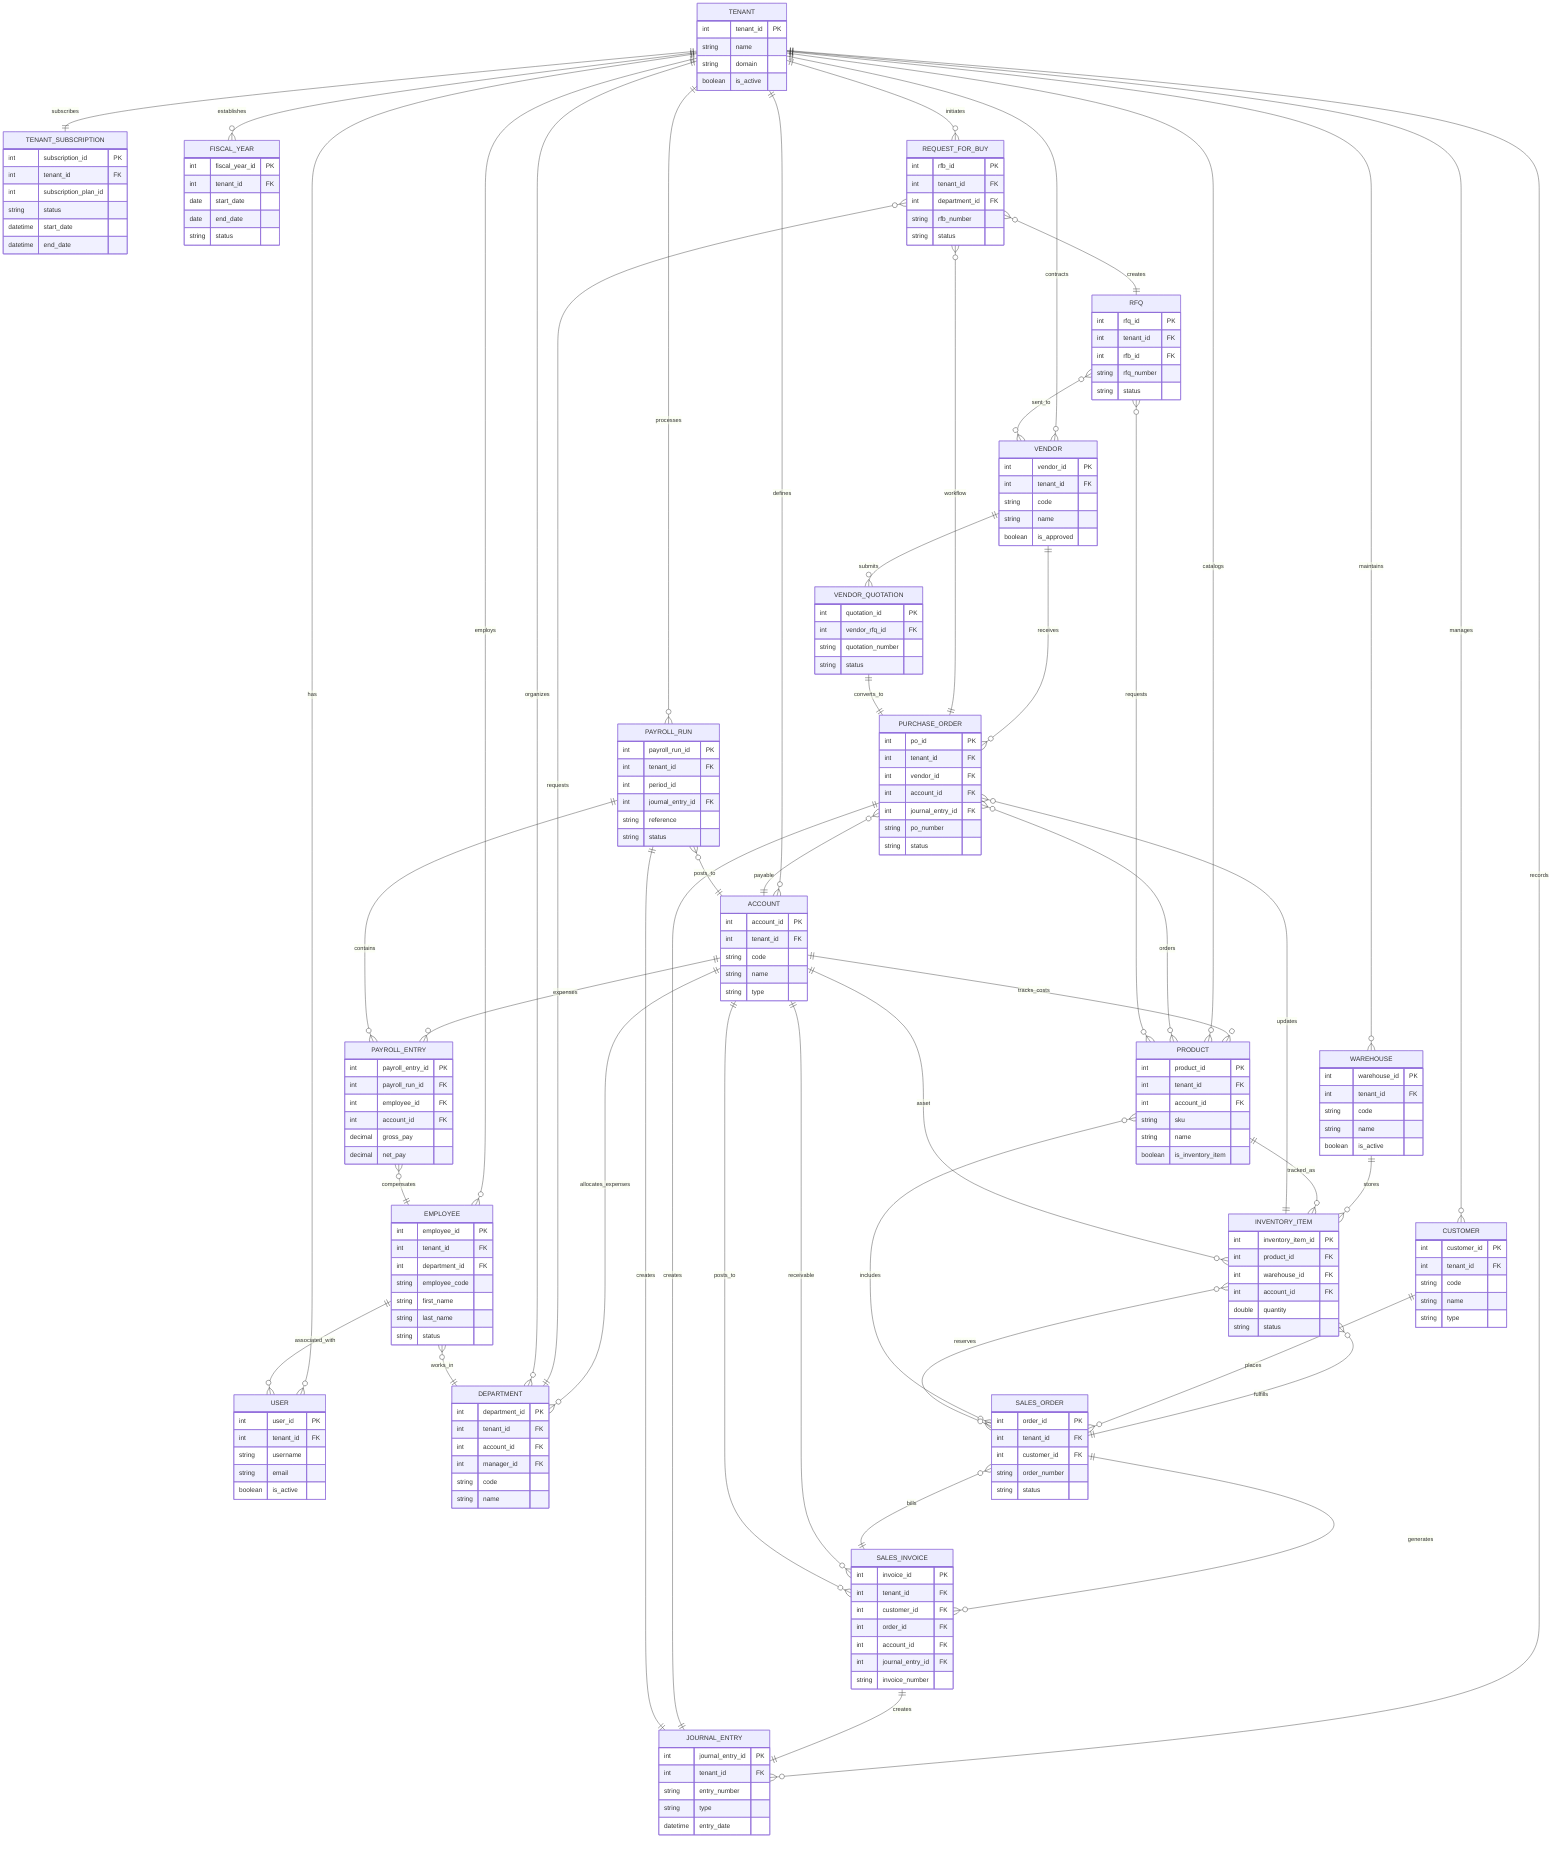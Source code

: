 erDiagram
    %% ======================
    %% Core System
    %% ======================
    TENANT ||--|| TENANT_SUBSCRIPTION : subscribes
    TENANT ||--o{ USER : has
    
    TENANT {
        int tenant_id PK
        string name
        string domain
        boolean is_active
    }
    
    TENANT_SUBSCRIPTION {
        int subscription_id PK
        int tenant_id FK
        int subscription_plan_id
        string status
        datetime start_date
        datetime end_date
    }
    
    USER {
        int user_id PK
        int tenant_id FK
        string username
        string email
        boolean is_active
    }
    
    %% ======================
    %% Accounting Module
    %% ======================
    TENANT ||--o{ ACCOUNT : defines
    TENANT ||--o{ JOURNAL_ENTRY : records
    TENANT ||--o{ FISCAL_YEAR : establishes
    SALES_INVOICE }o--|| ACCOUNT : receivable
    SALES_INVOICE ||--|| JOURNAL_ENTRY : creates
    INVENTORY_ITEM }o--|| ACCOUNT : asset
    PURCHASE_ORDER ||--|| JOURNAL_ENTRY : creates
    PURCHASE_ORDER }o--|| ACCOUNT : payable
    PAYROLL_RUN ||--|| JOURNAL_ENTRY : creates
    ACCOUNT ||--o{ PRODUCT : tracks_costs
    ACCOUNT ||--o{ DEPARTMENT : allocates_expenses
    ACCOUNT ||--o{ PAYROLL_ENTRY : expenses
    SALES_INVOICE }o--|| ACCOUNT : posts_to
    PAYROLL_RUN }o--|| ACCOUNT : posts_to
    
    ACCOUNT {
        int account_id PK
        int tenant_id FK
        string code
        string name
        string type
    }
    
    JOURNAL_ENTRY {
        int journal_entry_id PK
        int tenant_id FK
        string entry_number
        string type
        datetime entry_date
    }
    
    FISCAL_YEAR {
        int fiscal_year_id PK
        int tenant_id FK
        date start_date
        date end_date
        string status
    }
    
    %% ======================
    %% Inventory Module
    %% ======================
    TENANT ||--o{ PRODUCT : catalogs
    TENANT ||--o{ WAREHOUSE : maintains
    WAREHOUSE ||--o{ INVENTORY_ITEM : stores
    PRODUCT ||--o{ INVENTORY_ITEM : tracked_as
    SALES_ORDER }o--o{ PRODUCT : includes
    SALES_ORDER }o--o{ INVENTORY_ITEM : reserves
    PURCHASE_ORDER }o--o{ PRODUCT : orders
    RFQ }o--o{ PRODUCT : requests
    INVENTORY_ITEM }o--|| SALES_ORDER : fulfills
    PURCHASE_ORDER }o--|| INVENTORY_ITEM : updates
    
    PRODUCT {
        int product_id PK
        int tenant_id FK
        int account_id FK
        string sku
        string name
        boolean is_inventory_item
    }
    
    WAREHOUSE {
        int warehouse_id PK
        int tenant_id FK
        string code
        string name
        boolean is_active
    }
    
    INVENTORY_ITEM {
        int inventory_item_id PK
        int product_id FK
        int warehouse_id FK
        int account_id FK
        double quantity
        string status
    }
    
    %% ======================
    %% Sales Module
    %% ======================
    TENANT ||--o{ CUSTOMER : manages
    CUSTOMER ||--o{ SALES_ORDER : places
    SALES_ORDER ||--o{ SALES_INVOICE : generates
    SALES_ORDER }o--|| SALES_INVOICE : bills
    
    CUSTOMER {
        int customer_id PK
        int tenant_id FK
        string code
        string name
        string type
    }
    
    SALES_ORDER {
        int order_id PK
        int tenant_id FK
        int customer_id FK
        string order_number
        string status
    }
    
    SALES_INVOICE {
        int invoice_id PK
        int tenant_id FK
        int customer_id FK
        int order_id FK
        int account_id FK
        int journal_entry_id FK
        string invoice_number
    }
    
    %% ======================
    %% Procurement Module
    %% ======================
    TENANT ||--o{ VENDOR : contracts
    TENANT ||--o{ REQUEST_FOR_BUY : initiates
    VENDOR ||--o{ PURCHASE_ORDER : receives
    REQUEST_FOR_BUY }o--|| DEPARTMENT : requests
    REQUEST_FOR_BUY }o--|| RFQ : creates
    REQUEST_FOR_BUY }o--|| PURCHASE_ORDER : workflow
    
    VENDOR {
        int vendor_id PK
        int tenant_id FK
        string code
        string name
        boolean is_approved
    }
    
    REQUEST_FOR_BUY {
        int rfb_id PK
        int tenant_id FK
        int department_id FK
        string rfb_number
        string status
    }
    
    PURCHASE_ORDER {
        int po_id PK
        int tenant_id FK
        int vendor_id FK
        int account_id FK
        int journal_entry_id FK
        string po_number
        string status
    }
    
    %% ======================
    %% RFQ Module
    %% ======================
    RFQ }o--o{ VENDOR : sent_to
    VENDOR ||--o{ VENDOR_QUOTATION : submits
    VENDOR_QUOTATION ||--|| PURCHASE_ORDER : converts_to
    
    RFQ {
        int rfq_id PK
        int tenant_id FK
        int rfb_id FK
        string rfq_number
        string status
    }
    
    VENDOR_QUOTATION {
        int quotation_id PK
        int vendor_rfq_id FK
        string quotation_number
        string status
    }
    
    %% ======================
    %% HR Module
    %% ======================
    TENANT ||--o{ EMPLOYEE : employs
    TENANT ||--o{ DEPARTMENT : organizes
    EMPLOYEE }o--|| DEPARTMENT : works_in
    EMPLOYEE ||--o{ USER : associated_with
    
    EMPLOYEE {
        int employee_id PK
        int tenant_id FK
        int department_id FK
        string employee_code
        string first_name
        string last_name
        string status
    }
    
    DEPARTMENT {
        int department_id PK
        int tenant_id FK
        int account_id FK
        int manager_id FK
        string code
        string name
    }
    
    %% ======================
    %% Payroll Module
    %% ======================
    TENANT ||--o{ PAYROLL_RUN : processes
    PAYROLL_RUN ||--o{ PAYROLL_ENTRY : contains
    PAYROLL_ENTRY }o--|| EMPLOYEE : compensates
    
    PAYROLL_RUN {
        int payroll_run_id PK
        int tenant_id FK
        int period_id
        int journal_entry_id FK
        string reference
        string status
    }
    
    PAYROLL_ENTRY {
        int payroll_entry_id PK
        int payroll_run_id FK
        int employee_id FK
        int account_id FK
        decimal gross_pay
        decimal net_pay
    }

%% Note: Unfortunately, the Mermaid ER diagram syntax doesn't support entity styling directly
%% The color-coding would need to be implemented when rendering this diagram outside of Mermaid
%% or using a different Mermaid diagram type like class diagrams